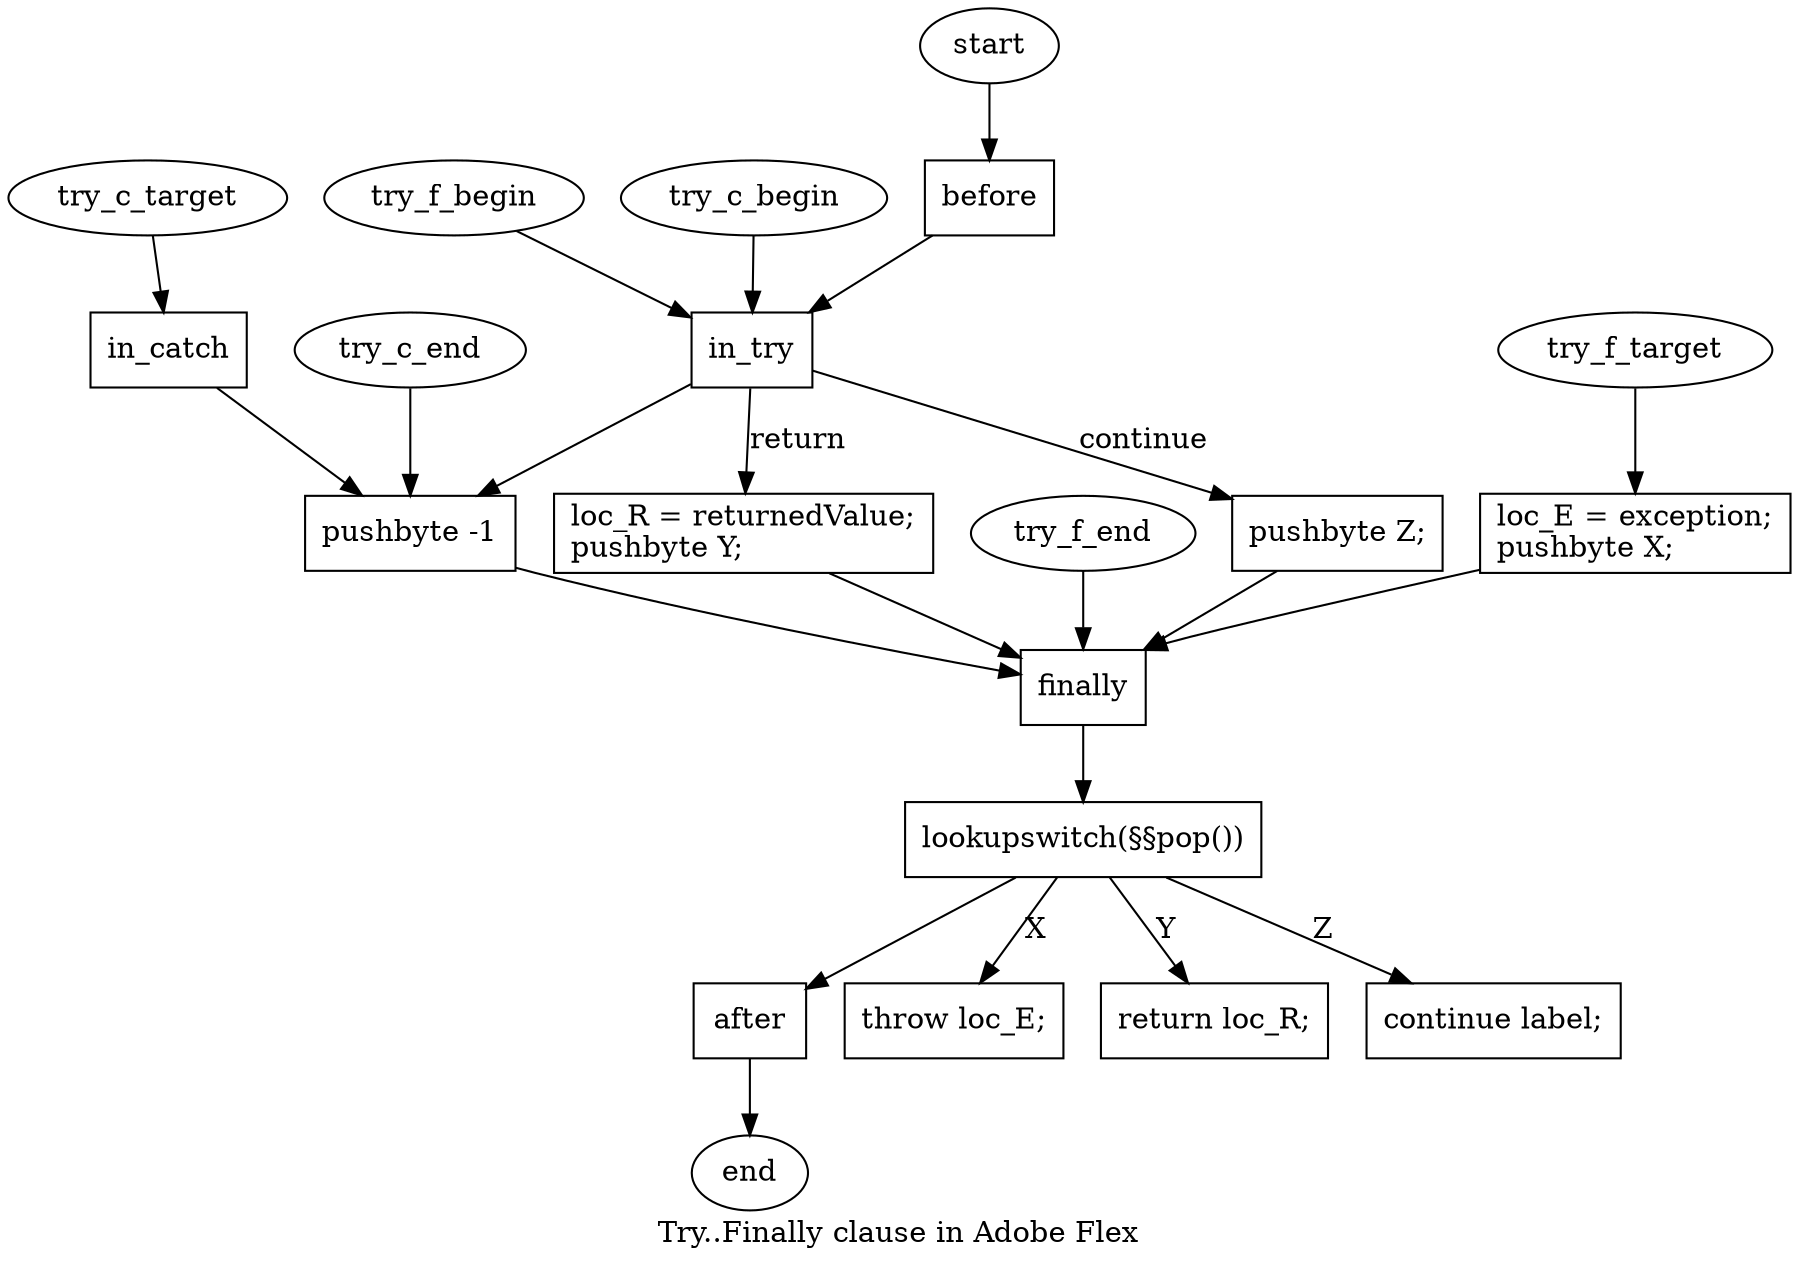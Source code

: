 digraph try_finally_flex {
  label = "Try..Finally clause in Adobe Flex";
  node[shape=rect];
  
  start->before;
  before->in_try;
  try_f_begin->in_try;
  try_c_begin->in_try;
  in_try->pushbyteminusone;
  try_c_end->pushbyteminusone;
  in_catch->pushbyteminusone;
  pushbyteminusone->finally;
  try_c_target->in_catch;
  try_f_end->finally;
  try_f_target->catch_f->finally:ne;
  
  finally->lookupswitch;
  
  lookupswitch->after;
  lookupswitch->finally_throw[label="X"];
  
  after->end;
  
  pushbyteminusone[label="pushbyte -1"];
  catch_f[label="loc_E = exception;\lpushbyte X;\l"];
  finally_throw[label="throw loc_E;"];
  
  try_c_target[shape=ellipse];
  try_c_begin[shape=ellipse];
  try_c_end[shape=ellipse];
  
  try_f_target[shape=ellipse];
  try_f_begin[shape=ellipse];
  try_f_end[shape=ellipse];
  
  start[shape=ellipse];
  end[shape=ellipse];
  
  lookupswitch[label="lookupswitch(§§pop())"]
  
  in_try->in_try_ret[label=return];
  in_try_ret[label="loc_R = returnedValue;\lpushbyte Y;\l"]
  in_try_ret->finally;
  lookupswitch->finally_return[label="Y"];
  finally_return[label="return loc_R;"];
  
  in_try->in_try_continue[label=continue];
  in_try_continue[label="pushbyte Z;"]
  in_try_continue->finally;
  lookupswitch->finally_continue[label="Z"];
  finally_continue[label="continue label;"];
  
  /*
  All ways go through finally clause. There is also lookupswitch which uses value on stack..
  Value -1 is pushed on stack after in_try and after catch bodies.
  For every return/continue, there is also specific value pushed to stack.
  Lookupswitch then decides what will happen.
  */
    
}